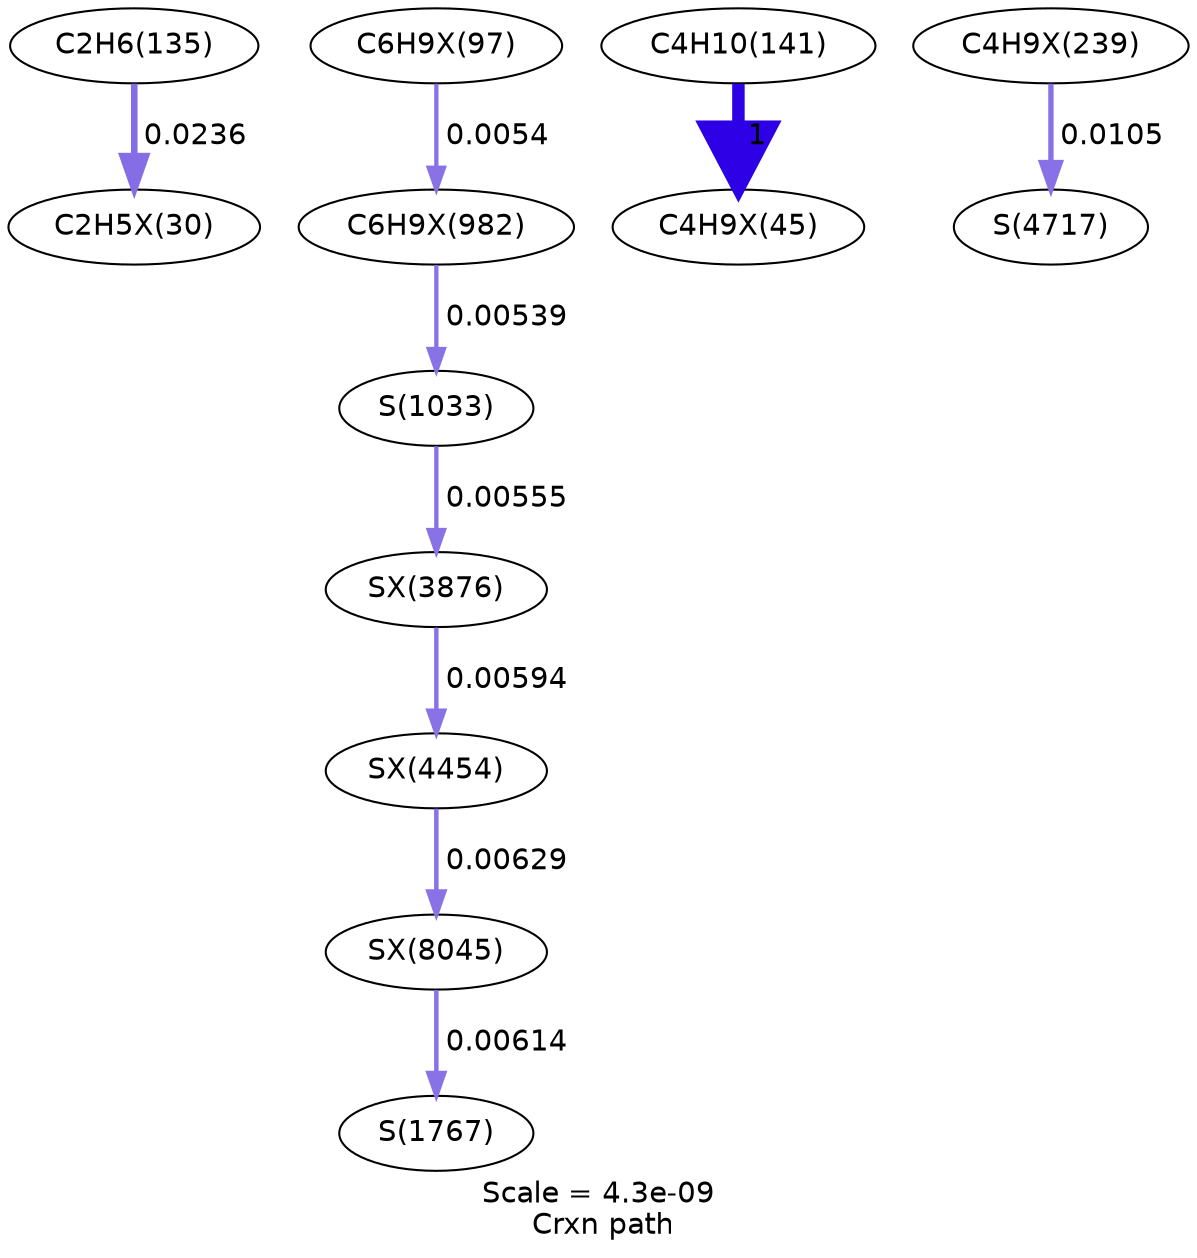 digraph reaction_paths {
center=1;
s12 -> s57[fontname="Helvetica", style="setlinewidth(3.17)", arrowsize=1.59, color="0.7, 0.524, 0.9"
, label=" 0.0236"];
s79 -> s127[fontname="Helvetica", style="setlinewidth(2.06)", arrowsize=1.03, color="0.7, 0.505, 0.9"
, label=" 0.0054"];
s127 -> s40[fontname="Helvetica", style="setlinewidth(2.06)", arrowsize=1.03, color="0.7, 0.505, 0.9"
, label=" 0.00539"];
s15 -> s66[fontname="Helvetica", style="setlinewidth(6)", arrowsize=3, color="0.7, 1.5, 0.9"
, label=" 1"];
s93 -> s49[fontname="Helvetica", style="setlinewidth(2.56)", arrowsize=1.28, color="0.7, 0.51, 0.9"
, label=" 0.0105"];
s152 -> s154[fontname="Helvetica", style="setlinewidth(2.13)", arrowsize=1.07, color="0.7, 0.506, 0.9"
, label=" 0.00594"];
s154 -> s166[fontname="Helvetica", style="setlinewidth(2.17)", arrowsize=1.09, color="0.7, 0.506, 0.9"
, label=" 0.00629"];
s40 -> s152[fontname="Helvetica", style="setlinewidth(2.08)", arrowsize=1.04, color="0.7, 0.506, 0.9"
, label=" 0.00555"];
s166 -> s45[fontname="Helvetica", style="setlinewidth(2.16)", arrowsize=1.08, color="0.7, 0.506, 0.9"
, label=" 0.00614"];
s12 [ fontname="Helvetica", label="C2H6(135)"];
s15 [ fontname="Helvetica", label="C4H10(141)"];
s40 [ fontname="Helvetica", label="S(1033)"];
s45 [ fontname="Helvetica", label="S(1767)"];
s49 [ fontname="Helvetica", label="S(4717)"];
s57 [ fontname="Helvetica", label="C2H5X(30)"];
s66 [ fontname="Helvetica", label="C4H9X(45)"];
s79 [ fontname="Helvetica", label="C6H9X(97)"];
s93 [ fontname="Helvetica", label="C4H9X(239)"];
s127 [ fontname="Helvetica", label="C6H9X(982)"];
s152 [ fontname="Helvetica", label="SX(3876)"];
s154 [ fontname="Helvetica", label="SX(4454)"];
s166 [ fontname="Helvetica", label="SX(8045)"];
 label = "Scale = 4.3e-09\l Crxn path";
 fontname = "Helvetica";
}
